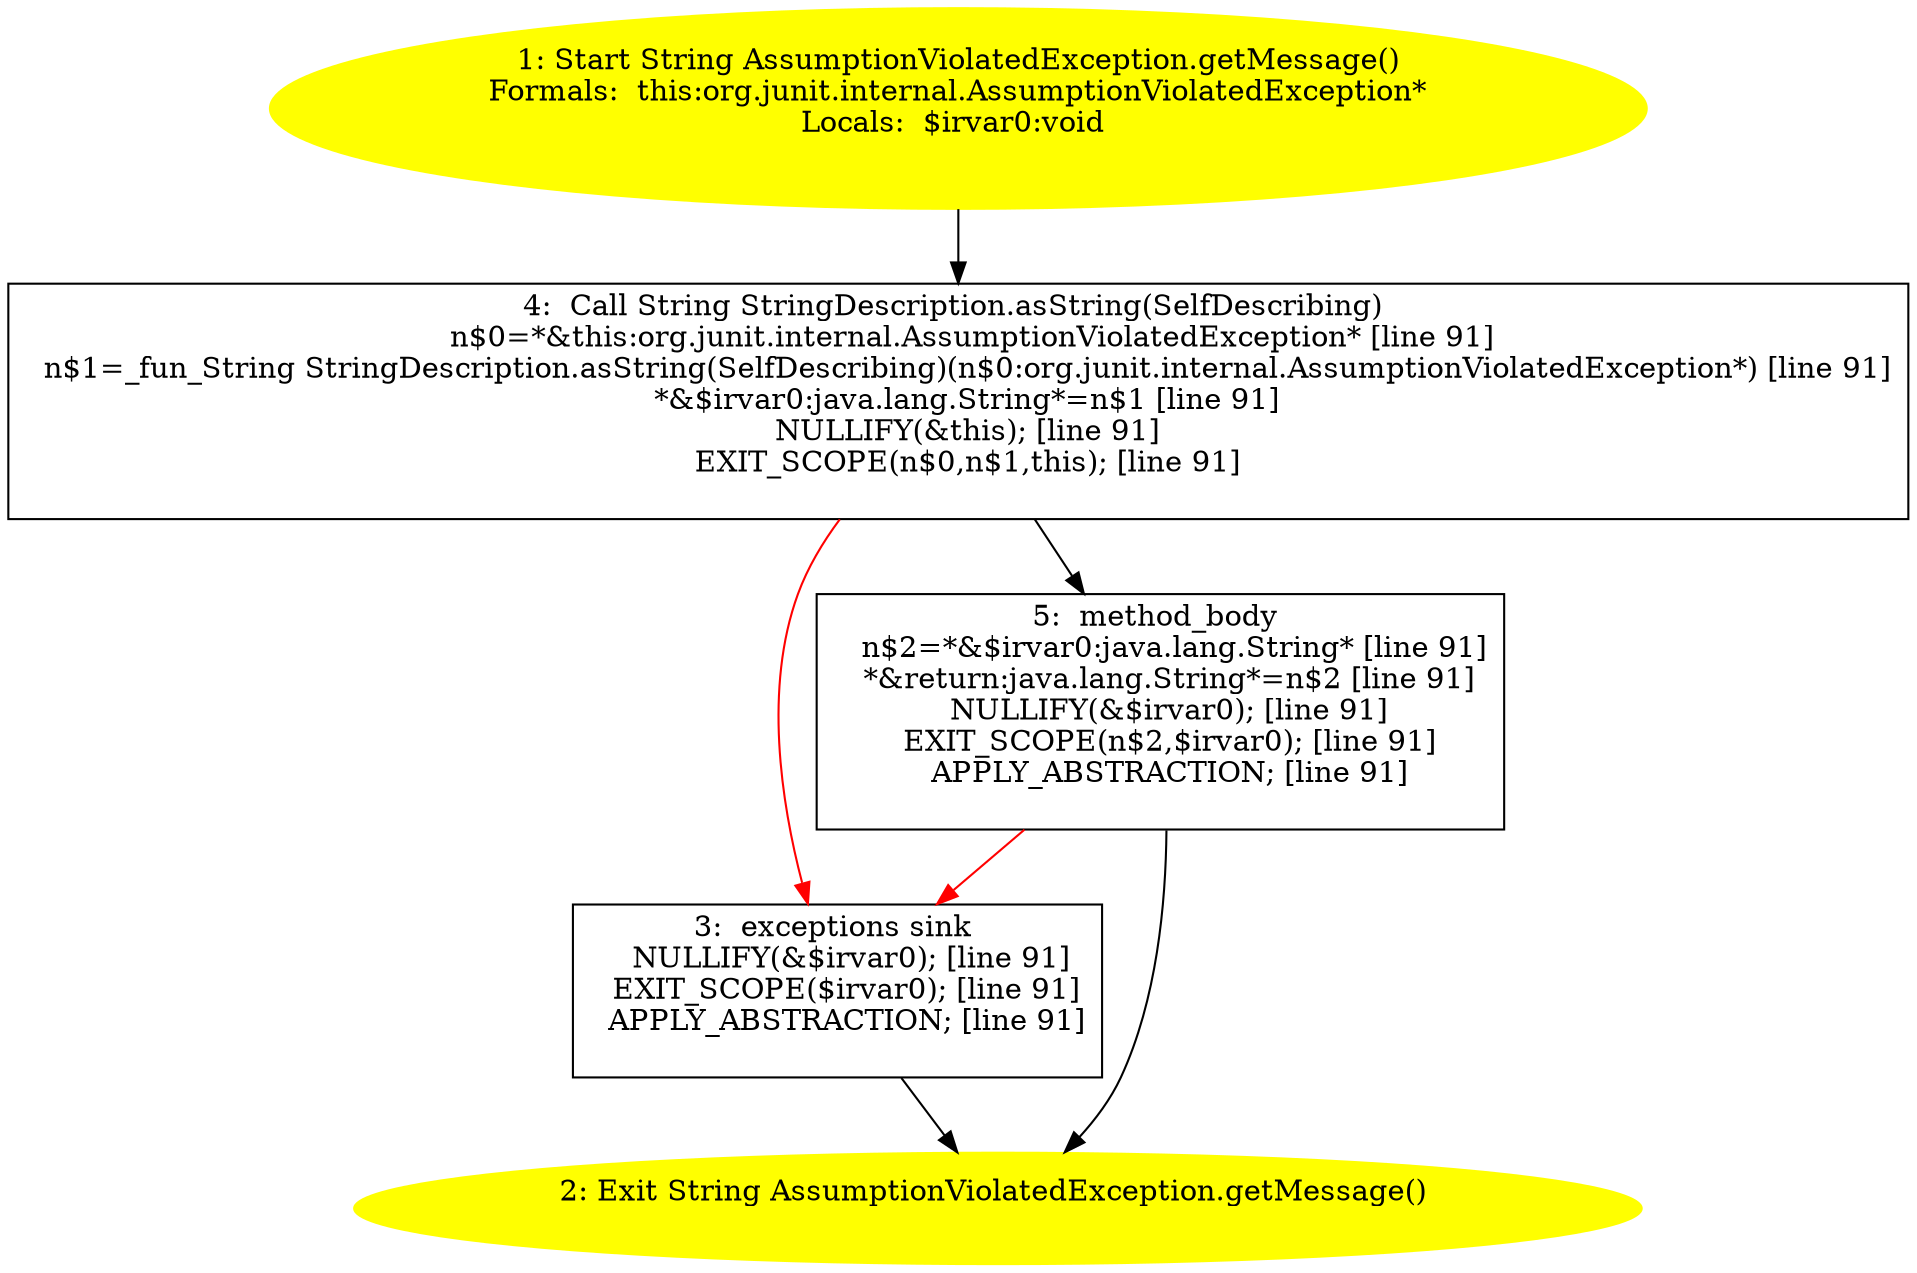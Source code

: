 /* @generated */
digraph cfg {
"org.junit.internal.AssumptionViolatedException.getMessage():java.lang.String.ad1ebfdedaed87fba8953400872e5a41_1" [label="1: Start String AssumptionViolatedException.getMessage()\nFormals:  this:org.junit.internal.AssumptionViolatedException*\nLocals:  $irvar0:void \n  " color=yellow style=filled]
	

	 "org.junit.internal.AssumptionViolatedException.getMessage():java.lang.String.ad1ebfdedaed87fba8953400872e5a41_1" -> "org.junit.internal.AssumptionViolatedException.getMessage():java.lang.String.ad1ebfdedaed87fba8953400872e5a41_4" ;
"org.junit.internal.AssumptionViolatedException.getMessage():java.lang.String.ad1ebfdedaed87fba8953400872e5a41_2" [label="2: Exit String AssumptionViolatedException.getMessage() \n  " color=yellow style=filled]
	

"org.junit.internal.AssumptionViolatedException.getMessage():java.lang.String.ad1ebfdedaed87fba8953400872e5a41_3" [label="3:  exceptions sink \n   NULLIFY(&$irvar0); [line 91]\n  EXIT_SCOPE($irvar0); [line 91]\n  APPLY_ABSTRACTION; [line 91]\n " shape="box"]
	

	 "org.junit.internal.AssumptionViolatedException.getMessage():java.lang.String.ad1ebfdedaed87fba8953400872e5a41_3" -> "org.junit.internal.AssumptionViolatedException.getMessage():java.lang.String.ad1ebfdedaed87fba8953400872e5a41_2" ;
"org.junit.internal.AssumptionViolatedException.getMessage():java.lang.String.ad1ebfdedaed87fba8953400872e5a41_4" [label="4:  Call String StringDescription.asString(SelfDescribing) \n   n$0=*&this:org.junit.internal.AssumptionViolatedException* [line 91]\n  n$1=_fun_String StringDescription.asString(SelfDescribing)(n$0:org.junit.internal.AssumptionViolatedException*) [line 91]\n  *&$irvar0:java.lang.String*=n$1 [line 91]\n  NULLIFY(&this); [line 91]\n  EXIT_SCOPE(n$0,n$1,this); [line 91]\n " shape="box"]
	

	 "org.junit.internal.AssumptionViolatedException.getMessage():java.lang.String.ad1ebfdedaed87fba8953400872e5a41_4" -> "org.junit.internal.AssumptionViolatedException.getMessage():java.lang.String.ad1ebfdedaed87fba8953400872e5a41_5" ;
	 "org.junit.internal.AssumptionViolatedException.getMessage():java.lang.String.ad1ebfdedaed87fba8953400872e5a41_4" -> "org.junit.internal.AssumptionViolatedException.getMessage():java.lang.String.ad1ebfdedaed87fba8953400872e5a41_3" [color="red" ];
"org.junit.internal.AssumptionViolatedException.getMessage():java.lang.String.ad1ebfdedaed87fba8953400872e5a41_5" [label="5:  method_body \n   n$2=*&$irvar0:java.lang.String* [line 91]\n  *&return:java.lang.String*=n$2 [line 91]\n  NULLIFY(&$irvar0); [line 91]\n  EXIT_SCOPE(n$2,$irvar0); [line 91]\n  APPLY_ABSTRACTION; [line 91]\n " shape="box"]
	

	 "org.junit.internal.AssumptionViolatedException.getMessage():java.lang.String.ad1ebfdedaed87fba8953400872e5a41_5" -> "org.junit.internal.AssumptionViolatedException.getMessage():java.lang.String.ad1ebfdedaed87fba8953400872e5a41_2" ;
	 "org.junit.internal.AssumptionViolatedException.getMessage():java.lang.String.ad1ebfdedaed87fba8953400872e5a41_5" -> "org.junit.internal.AssumptionViolatedException.getMessage():java.lang.String.ad1ebfdedaed87fba8953400872e5a41_3" [color="red" ];
}
